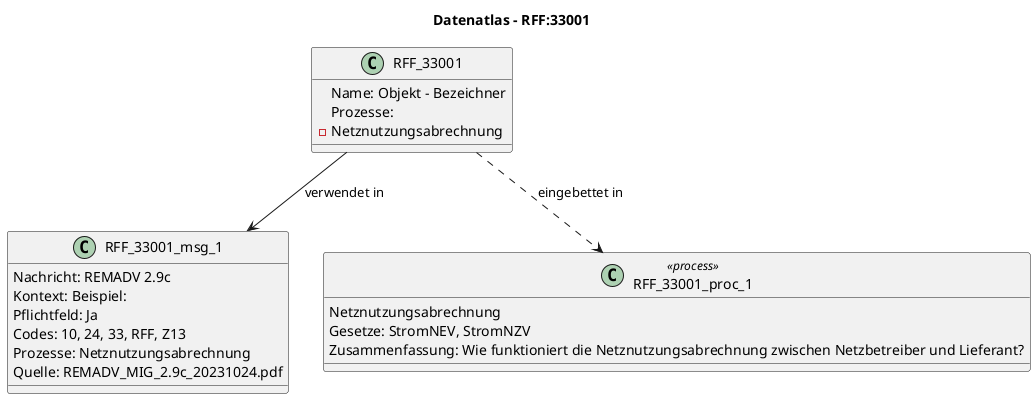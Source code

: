 @startuml
title Datenatlas – RFF:33001
class RFF_33001 {
  Name: Objekt - Bezeichner
  Prozesse:
    - Netznutzungsabrechnung
}
class RFF_33001_msg_1 {
  Nachricht: REMADV 2.9c
  Kontext: Beispiel:
  Pflichtfeld: Ja
  Codes: 10, 24, 33, RFF, Z13
  Prozesse: Netznutzungsabrechnung
  Quelle: REMADV_MIG_2.9c_20231024.pdf
}
RFF_33001 --> RFF_33001_msg_1 : verwendet in
class RFF_33001_proc_1 <<process>> {
  Netznutzungsabrechnung
  Gesetze: StromNEV, StromNZV
  Zusammenfassung: Wie funktioniert die Netznutzungsabrechnung zwischen Netzbetreiber und Lieferant?
}
RFF_33001 ..> RFF_33001_proc_1 : eingebettet in
@enduml